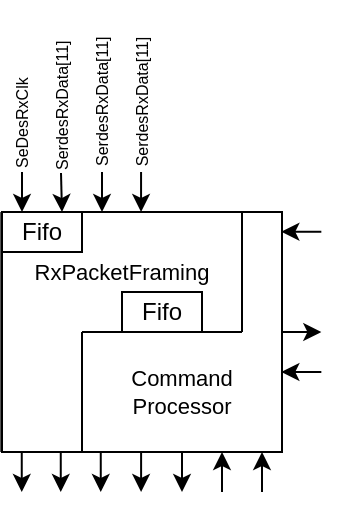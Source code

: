 <mxfile version="13.4.5" type="device"><diagram id="cUTDviyn-piRjE7umXug" name="Page-1"><mxGraphModel dx="434" dy="322" grid="1" gridSize="10" guides="1" tooltips="1" connect="1" arrows="1" fold="1" page="1" pageScale="1" pageWidth="850" pageHeight="1100" math="0" shadow="0"><root><mxCell id="0"/><mxCell id="1" parent="0"/><mxCell id="TFJ3Rzbhxvelrs5ScKuE-1" value="" style="rounded=0;whiteSpace=wrap;html=1;fontSize=11;" vertex="1" parent="1"><mxGeometry x="80" y="200" width="140" height="120" as="geometry"/></mxCell><mxCell id="TFJ3Rzbhxvelrs5ScKuE-2" value="Fifo" style="text;html=1;fillColor=none;align=center;verticalAlign=middle;whiteSpace=wrap;rounded=0;strokeColor=#000000;" vertex="1" parent="1"><mxGeometry x="80" y="200" width="40" height="20" as="geometry"/></mxCell><mxCell id="TFJ3Rzbhxvelrs5ScKuE-7" style="edgeStyle=orthogonalEdgeStyle;rounded=0;orthogonalLoop=1;jettySize=auto;html=1;exitX=0;exitY=0.5;exitDx=0;exitDy=0;entryX=0.25;entryY=0;entryDx=0;entryDy=0;fontSize=8;" edge="1" parent="1" source="TFJ3Rzbhxvelrs5ScKuE-3" target="TFJ3Rzbhxvelrs5ScKuE-2"><mxGeometry relative="1" as="geometry"/></mxCell><mxCell id="TFJ3Rzbhxvelrs5ScKuE-3" value="SeDesRxClk" style="text;html=1;strokeColor=none;fillColor=none;align=left;verticalAlign=middle;whiteSpace=wrap;rounded=0;fontSize=8;rotation=-90;" vertex="1" parent="1"><mxGeometry x="65" y="145" width="50" height="20" as="geometry"/></mxCell><mxCell id="TFJ3Rzbhxvelrs5ScKuE-8" style="edgeStyle=orthogonalEdgeStyle;rounded=0;orthogonalLoop=1;jettySize=auto;html=1;exitX=0;exitY=0.5;exitDx=0;exitDy=0;entryX=0.75;entryY=0;entryDx=0;entryDy=0;fontSize=8;" edge="1" parent="1" source="TFJ3Rzbhxvelrs5ScKuE-5" target="TFJ3Rzbhxvelrs5ScKuE-2"><mxGeometry relative="1" as="geometry"/></mxCell><mxCell id="TFJ3Rzbhxvelrs5ScKuE-5" value="SerdesRxData[11]" style="text;html=1;strokeColor=none;fillColor=none;align=left;verticalAlign=middle;whiteSpace=wrap;rounded=0;fontSize=8;rotation=-90;" vertex="1" parent="1"><mxGeometry x="67" y="128" width="85" height="20" as="geometry"/></mxCell><mxCell id="TFJ3Rzbhxvelrs5ScKuE-19" value="" style="group;fontSize=11;" vertex="1" connectable="0" parent="1"><mxGeometry x="79.67" y="200" width="140" height="120" as="geometry"/></mxCell><mxCell id="TFJ3Rzbhxvelrs5ScKuE-18" value="" style="group" vertex="1" connectable="0" parent="TFJ3Rzbhxvelrs5ScKuE-19"><mxGeometry width="140" height="120" as="geometry"/></mxCell><mxCell id="TFJ3Rzbhxvelrs5ScKuE-12" value="" style="endArrow=none;html=1;fontSize=8;" edge="1" parent="TFJ3Rzbhxvelrs5ScKuE-18"><mxGeometry width="50" height="50" relative="1" as="geometry"><mxPoint y="120" as="sourcePoint"/><mxPoint as="targetPoint"/></mxGeometry></mxCell><mxCell id="TFJ3Rzbhxvelrs5ScKuE-13" value="" style="endArrow=none;html=1;fontSize=8;" edge="1" parent="TFJ3Rzbhxvelrs5ScKuE-18"><mxGeometry width="50" height="50" relative="1" as="geometry"><mxPoint x="0.33" as="sourcePoint"/><mxPoint x="120.33" as="targetPoint"/></mxGeometry></mxCell><mxCell id="TFJ3Rzbhxvelrs5ScKuE-14" value="" style="endArrow=none;html=1;fontSize=8;" edge="1" parent="TFJ3Rzbhxvelrs5ScKuE-18"><mxGeometry width="50" height="50" relative="1" as="geometry"><mxPoint x="120.33" y="60" as="sourcePoint"/><mxPoint x="120.33" as="targetPoint"/></mxGeometry></mxCell><mxCell id="TFJ3Rzbhxvelrs5ScKuE-15" value="" style="endArrow=none;html=1;fontSize=8;" edge="1" parent="TFJ3Rzbhxvelrs5ScKuE-18"><mxGeometry width="50" height="50" relative="1" as="geometry"><mxPoint x="40.33" y="60" as="sourcePoint"/><mxPoint x="120.33" y="60" as="targetPoint"/></mxGeometry></mxCell><mxCell id="TFJ3Rzbhxvelrs5ScKuE-16" value="" style="endArrow=none;html=1;fontSize=8;" edge="1" parent="TFJ3Rzbhxvelrs5ScKuE-18"><mxGeometry width="50" height="50" relative="1" as="geometry"><mxPoint x="40.33" y="60" as="sourcePoint"/><mxPoint x="40.33" y="120" as="targetPoint"/></mxGeometry></mxCell><mxCell id="TFJ3Rzbhxvelrs5ScKuE-17" value="" style="endArrow=none;html=1;fontSize=8;" edge="1" parent="TFJ3Rzbhxvelrs5ScKuE-18"><mxGeometry width="50" height="50" relative="1" as="geometry"><mxPoint x="0.33" y="120" as="sourcePoint"/><mxPoint x="40.33" y="120" as="targetPoint"/></mxGeometry></mxCell><mxCell id="TFJ3Rzbhxvelrs5ScKuE-21" value="&lt;font style=&quot;font-size: 11px&quot;&gt;Command&lt;br&gt;Processor&lt;/font&gt;" style="text;html=1;strokeColor=none;fillColor=none;align=center;verticalAlign=middle;whiteSpace=wrap;rounded=0;fontSize=8;" vertex="1" parent="TFJ3Rzbhxvelrs5ScKuE-18"><mxGeometry x="40" y="60" width="100" height="60" as="geometry"/></mxCell><mxCell id="TFJ3Rzbhxvelrs5ScKuE-20" value="Fifo" style="text;html=1;fillColor=none;align=center;verticalAlign=middle;whiteSpace=wrap;rounded=0;strokeColor=#000000;" vertex="1" parent="1"><mxGeometry x="140" y="240" width="40" height="20" as="geometry"/></mxCell><mxCell id="TFJ3Rzbhxvelrs5ScKuE-22" value="&lt;font style=&quot;font-size: 11px&quot;&gt;RxPacketFraming&lt;/font&gt;" style="text;html=1;strokeColor=none;fillColor=none;align=center;verticalAlign=middle;whiteSpace=wrap;rounded=0;fontSize=8;" vertex="1" parent="1"><mxGeometry x="80" y="220" width="120" height="20" as="geometry"/></mxCell><mxCell id="TFJ3Rzbhxvelrs5ScKuE-24" value="" style="endArrow=classic;html=1;fontSize=11;" edge="1" parent="1"><mxGeometry width="50" height="50" relative="1" as="geometry"><mxPoint x="130" y="180" as="sourcePoint"/><mxPoint x="130" y="200" as="targetPoint"/></mxGeometry></mxCell><mxCell id="TFJ3Rzbhxvelrs5ScKuE-25" value="" style="endArrow=classic;html=1;fontSize=11;" edge="1" parent="1"><mxGeometry width="50" height="50" relative="1" as="geometry"><mxPoint x="149.53" y="180" as="sourcePoint"/><mxPoint x="149.53" y="200" as="targetPoint"/></mxGeometry></mxCell><mxCell id="TFJ3Rzbhxvelrs5ScKuE-26" value="SerdesRxData[11]" style="text;html=1;strokeColor=none;fillColor=none;align=left;verticalAlign=middle;whiteSpace=wrap;rounded=0;fontSize=8;rotation=-90;" vertex="1" parent="1"><mxGeometry x="87" y="127" width="85" height="20" as="geometry"/></mxCell><mxCell id="TFJ3Rzbhxvelrs5ScKuE-27" value="SerdesRxData[11]" style="text;html=1;strokeColor=none;fillColor=none;align=left;verticalAlign=middle;whiteSpace=wrap;rounded=0;fontSize=8;rotation=-90;" vertex="1" parent="1"><mxGeometry x="107.17" y="127" width="85" height="20" as="geometry"/></mxCell><mxCell id="TFJ3Rzbhxvelrs5ScKuE-30" value="" style="endArrow=classic;html=1;fontSize=11;" edge="1" parent="1"><mxGeometry width="50" height="50" relative="1" as="geometry"><mxPoint x="239.67" y="209.88" as="sourcePoint"/><mxPoint x="219.67" y="209.88" as="targetPoint"/><Array as="points"><mxPoint x="229.67" y="209.88"/></Array></mxGeometry></mxCell><mxCell id="TFJ3Rzbhxvelrs5ScKuE-31" value="" style="endArrow=classic;html=1;fontSize=11;" edge="1" parent="1"><mxGeometry width="50" height="50" relative="1" as="geometry"><mxPoint x="239.67" y="280" as="sourcePoint"/><mxPoint x="219.67" y="280" as="targetPoint"/><Array as="points"><mxPoint x="229.67" y="280"/></Array></mxGeometry></mxCell><mxCell id="TFJ3Rzbhxvelrs5ScKuE-32" value="" style="endArrow=classic;html=1;fontSize=11;" edge="1" parent="1"><mxGeometry width="50" height="50" relative="1" as="geometry"><mxPoint x="219.67" y="260" as="sourcePoint"/><mxPoint x="239.67" y="260" as="targetPoint"/><Array as="points"><mxPoint x="229.67" y="260"/></Array></mxGeometry></mxCell><mxCell id="TFJ3Rzbhxvelrs5ScKuE-33" value="" style="endArrow=classic;html=1;fontSize=11;" edge="1" parent="1"><mxGeometry width="50" height="50" relative="1" as="geometry"><mxPoint x="89.88" y="320" as="sourcePoint"/><mxPoint x="89.88" y="340" as="targetPoint"/></mxGeometry></mxCell><mxCell id="TFJ3Rzbhxvelrs5ScKuE-34" value="" style="endArrow=classic;html=1;fontSize=11;" edge="1" parent="1"><mxGeometry width="50" height="50" relative="1" as="geometry"><mxPoint x="109.38" y="320" as="sourcePoint"/><mxPoint x="109.38" y="340" as="targetPoint"/></mxGeometry></mxCell><mxCell id="TFJ3Rzbhxvelrs5ScKuE-35" value="" style="endArrow=classic;html=1;fontSize=11;" edge="1" parent="1"><mxGeometry width="50" height="50" relative="1" as="geometry"><mxPoint x="129.38" y="320" as="sourcePoint"/><mxPoint x="129.38" y="340" as="targetPoint"/></mxGeometry></mxCell><mxCell id="TFJ3Rzbhxvelrs5ScKuE-36" value="" style="endArrow=classic;html=1;fontSize=11;" edge="1" parent="1"><mxGeometry width="50" height="50" relative="1" as="geometry"><mxPoint x="149.55" y="320" as="sourcePoint"/><mxPoint x="149.55" y="340" as="targetPoint"/></mxGeometry></mxCell><mxCell id="TFJ3Rzbhxvelrs5ScKuE-37" value="" style="endArrow=classic;html=1;fontSize=11;" edge="1" parent="1"><mxGeometry width="50" height="50" relative="1" as="geometry"><mxPoint x="170" y="320" as="sourcePoint"/><mxPoint x="170" y="340" as="targetPoint"/></mxGeometry></mxCell><mxCell id="TFJ3Rzbhxvelrs5ScKuE-38" value="" style="endArrow=classic;html=1;fontSize=11;" edge="1" parent="1"><mxGeometry width="50" height="50" relative="1" as="geometry"><mxPoint x="190" y="340" as="sourcePoint"/><mxPoint x="190" y="320" as="targetPoint"/></mxGeometry></mxCell><mxCell id="TFJ3Rzbhxvelrs5ScKuE-39" value="" style="endArrow=classic;html=1;fontSize=11;" edge="1" parent="1"><mxGeometry width="50" height="50" relative="1" as="geometry"><mxPoint x="210" y="340" as="sourcePoint"/><mxPoint x="210" y="320" as="targetPoint"/></mxGeometry></mxCell></root></mxGraphModel></diagram></mxfile>